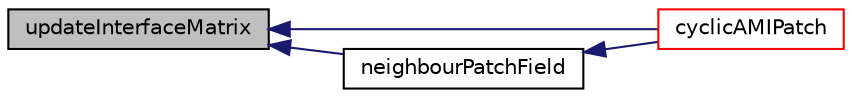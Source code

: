 digraph "updateInterfaceMatrix"
{
  bgcolor="transparent";
  edge [fontname="Helvetica",fontsize="10",labelfontname="Helvetica",labelfontsize="10"];
  node [fontname="Helvetica",fontsize="10",shape=record];
  rankdir="LR";
  Node1 [label="updateInterfaceMatrix",height=0.2,width=0.4,color="black", fillcolor="grey75", style="filled", fontcolor="black"];
  Node1 -> Node2 [dir="back",color="midnightblue",fontsize="10",style="solid",fontname="Helvetica"];
  Node2 [label="cyclicAMIPatch",height=0.2,width=0.4,color="red",URL="$a00473.html#a01c34c8bc89a31bf4967b9ef23844f68",tooltip="Return local reference cast into the cyclic AMI patch. "];
  Node1 -> Node3 [dir="back",color="midnightblue",fontsize="10",style="solid",fontname="Helvetica"];
  Node3 [label="neighbourPatchField",height=0.2,width=0.4,color="black",URL="$a00473.html#a9d734757ccd882184e54f385eea036e7",tooltip="Return reference to neighbour patchField. "];
  Node3 -> Node2 [dir="back",color="midnightblue",fontsize="10",style="solid",fontname="Helvetica"];
}
